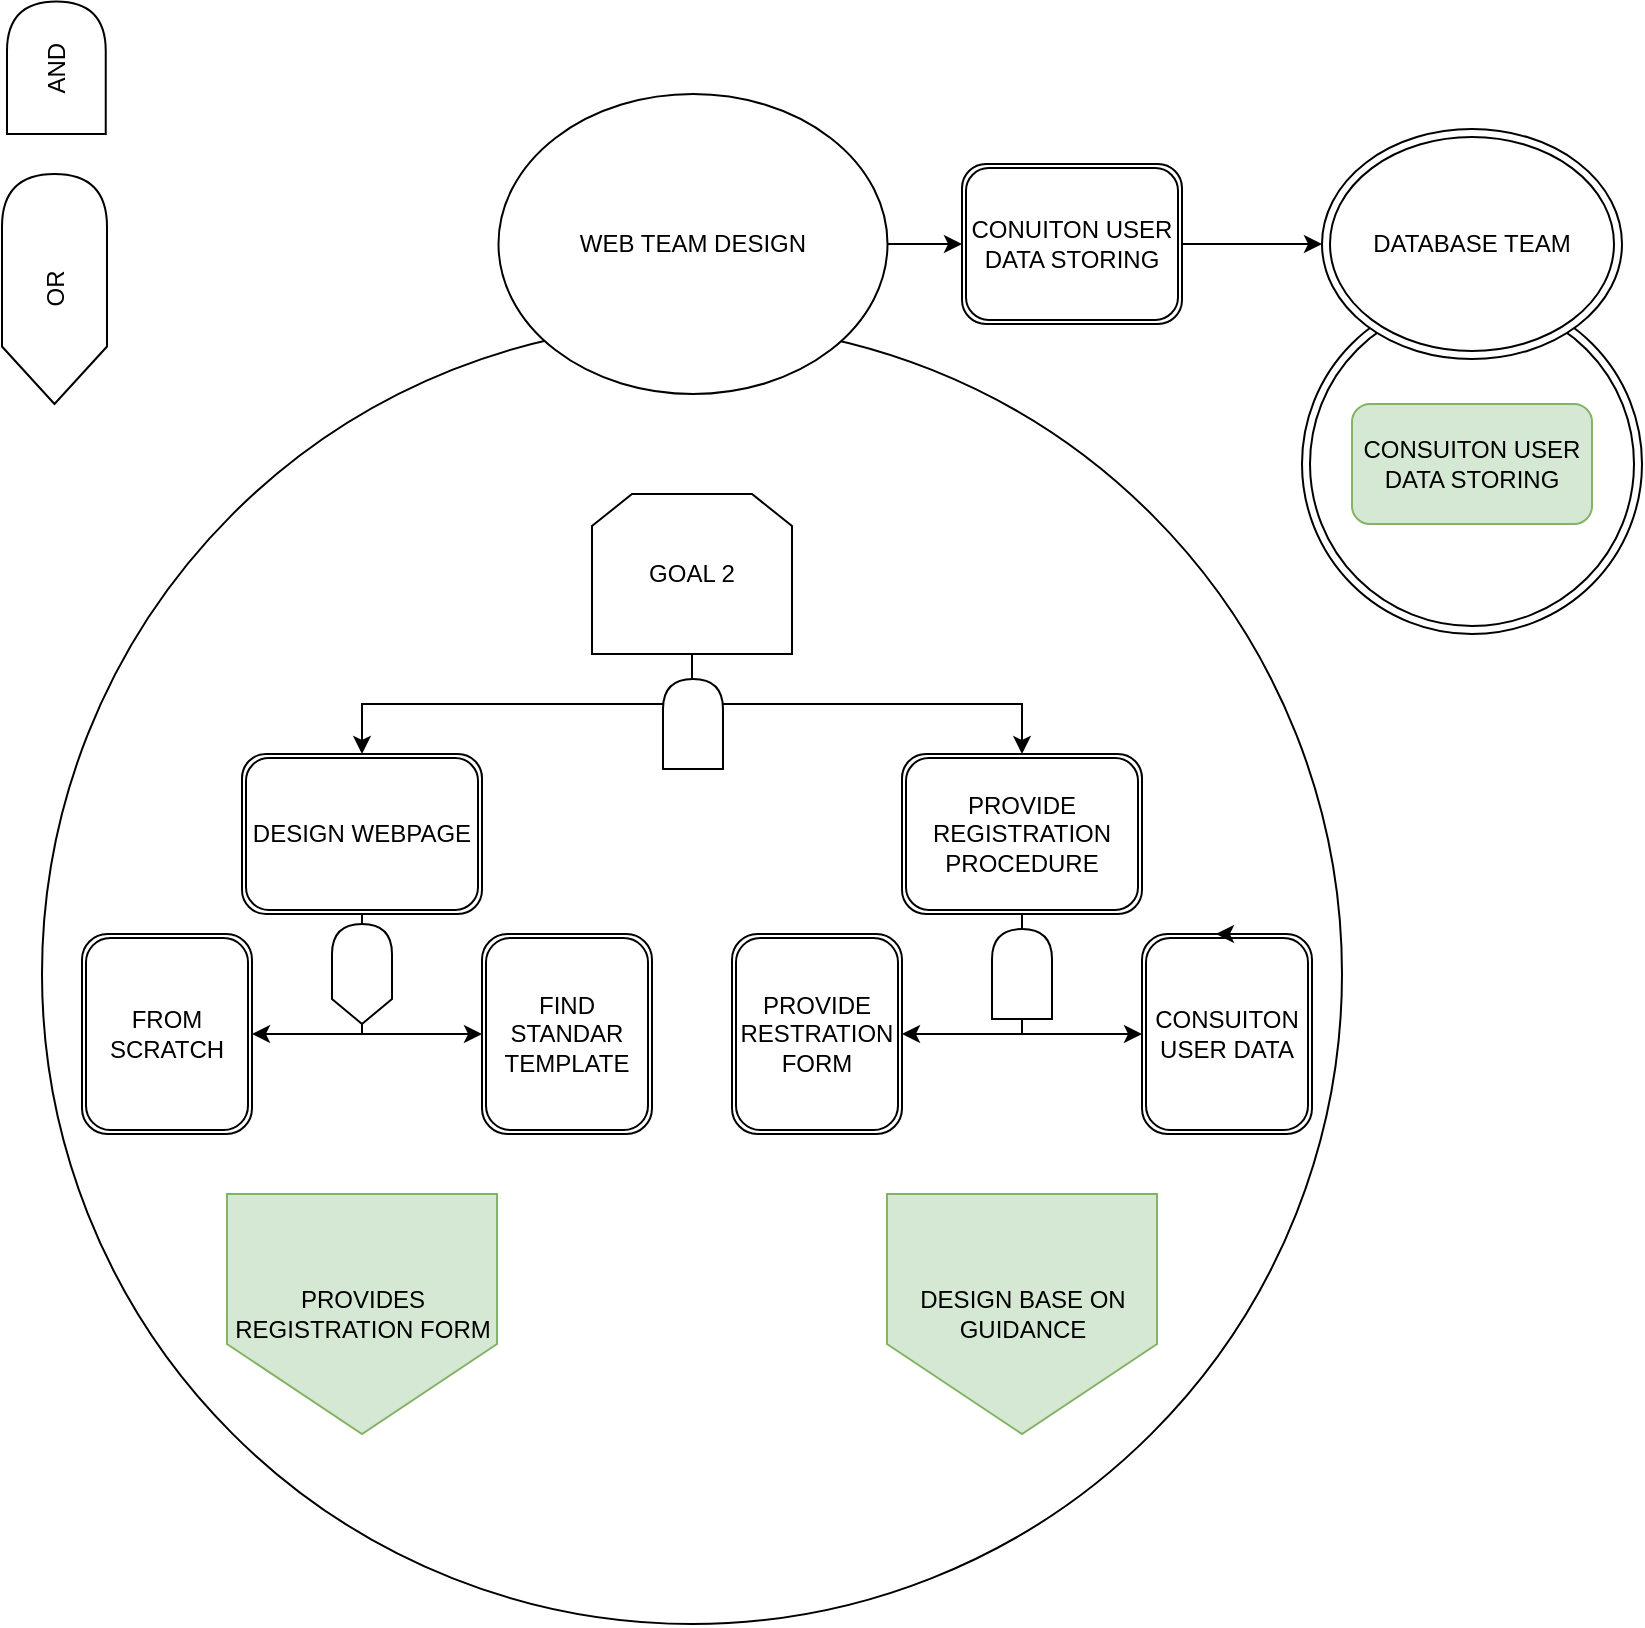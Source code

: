 <mxfile version="22.1.11" type="github">
  <diagram name="Page-1" id="gPMFRu9UwfF3rma0SvBa">
    <mxGraphModel dx="2074" dy="1110" grid="1" gridSize="10" guides="1" tooltips="1" connect="1" arrows="1" fold="1" page="1" pageScale="1" pageWidth="850" pageHeight="1100" math="0" shadow="0">
      <root>
        <mxCell id="0" />
        <mxCell id="1" parent="0" />
        <mxCell id="enqMdFXd455uhXVLEuNX-53" value="" style="ellipse;shape=doubleEllipse;whiteSpace=wrap;html=1;aspect=fixed;" vertex="1" parent="1">
          <mxGeometry x="730" y="210" width="170" height="170" as="geometry" />
        </mxCell>
        <mxCell id="enqMdFXd455uhXVLEuNX-1" value="" style="ellipse;whiteSpace=wrap;html=1;fontStyle=1" vertex="1" parent="1">
          <mxGeometry x="100" y="225" width="650" height="650" as="geometry" />
        </mxCell>
        <mxCell id="enqMdFXd455uhXVLEuNX-15" style="edgeStyle=orthogonalEdgeStyle;rounded=0;orthogonalLoop=1;jettySize=auto;html=1;exitX=0.5;exitY=1;exitDx=0;exitDy=0;entryX=0.5;entryY=0;entryDx=0;entryDy=0;" edge="1" parent="1" source="enqMdFXd455uhXVLEuNX-2" target="enqMdFXd455uhXVLEuNX-5">
          <mxGeometry relative="1" as="geometry" />
        </mxCell>
        <mxCell id="enqMdFXd455uhXVLEuNX-16" style="edgeStyle=orthogonalEdgeStyle;rounded=0;orthogonalLoop=1;jettySize=auto;html=1;exitX=0.5;exitY=1;exitDx=0;exitDy=0;" edge="1" parent="1" source="enqMdFXd455uhXVLEuNX-2" target="enqMdFXd455uhXVLEuNX-6">
          <mxGeometry relative="1" as="geometry" />
        </mxCell>
        <mxCell id="enqMdFXd455uhXVLEuNX-2" value="GOAL 2&lt;br&gt;" style="shape=loopLimit;whiteSpace=wrap;html=1;" vertex="1" parent="1">
          <mxGeometry x="375" y="310" width="100" height="80" as="geometry" />
        </mxCell>
        <mxCell id="enqMdFXd455uhXVLEuNX-28" style="edgeStyle=orthogonalEdgeStyle;rounded=0;orthogonalLoop=1;jettySize=auto;html=1;exitX=0.5;exitY=1;exitDx=0;exitDy=0;entryX=1;entryY=0.5;entryDx=0;entryDy=0;" edge="1" parent="1" source="enqMdFXd455uhXVLEuNX-5" target="enqMdFXd455uhXVLEuNX-17">
          <mxGeometry relative="1" as="geometry" />
        </mxCell>
        <mxCell id="enqMdFXd455uhXVLEuNX-29" style="edgeStyle=orthogonalEdgeStyle;rounded=0;orthogonalLoop=1;jettySize=auto;html=1;entryX=0;entryY=0.5;entryDx=0;entryDy=0;" edge="1" parent="1" source="enqMdFXd455uhXVLEuNX-34" target="enqMdFXd455uhXVLEuNX-21">
          <mxGeometry relative="1" as="geometry">
            <Array as="points">
              <mxPoint x="260" y="580" />
            </Array>
          </mxGeometry>
        </mxCell>
        <mxCell id="enqMdFXd455uhXVLEuNX-5" value="DESIGN WEBPAGE" style="shape=ext;double=1;rounded=1;whiteSpace=wrap;html=1;" vertex="1" parent="1">
          <mxGeometry x="200" y="440" width="120" height="80" as="geometry" />
        </mxCell>
        <mxCell id="enqMdFXd455uhXVLEuNX-31" style="edgeStyle=orthogonalEdgeStyle;rounded=0;orthogonalLoop=1;jettySize=auto;html=1;entryX=1;entryY=0.5;entryDx=0;entryDy=0;" edge="1" parent="1" source="enqMdFXd455uhXVLEuNX-6" target="enqMdFXd455uhXVLEuNX-20">
          <mxGeometry relative="1" as="geometry" />
        </mxCell>
        <mxCell id="enqMdFXd455uhXVLEuNX-32" style="edgeStyle=orthogonalEdgeStyle;rounded=0;orthogonalLoop=1;jettySize=auto;html=1;entryX=0;entryY=0.5;entryDx=0;entryDy=0;" edge="1" parent="1" source="enqMdFXd455uhXVLEuNX-37" target="enqMdFXd455uhXVLEuNX-22">
          <mxGeometry relative="1" as="geometry">
            <Array as="points">
              <mxPoint x="590" y="580" />
            </Array>
          </mxGeometry>
        </mxCell>
        <mxCell id="enqMdFXd455uhXVLEuNX-6" value="PROVIDE REGISTRATION PROCEDURE" style="shape=ext;double=1;rounded=1;whiteSpace=wrap;html=1;" vertex="1" parent="1">
          <mxGeometry x="530" y="440" width="120" height="80" as="geometry" />
        </mxCell>
        <mxCell id="enqMdFXd455uhXVLEuNX-17" value="FROM SCRATCH" style="shape=ext;double=1;rounded=1;whiteSpace=wrap;html=1;" vertex="1" parent="1">
          <mxGeometry x="120" y="530" width="85" height="100" as="geometry" />
        </mxCell>
        <mxCell id="enqMdFXd455uhXVLEuNX-20" value="PROVIDE RESTRATION FORM" style="shape=ext;double=1;rounded=1;whiteSpace=wrap;html=1;" vertex="1" parent="1">
          <mxGeometry x="445" y="530" width="85" height="100" as="geometry" />
        </mxCell>
        <mxCell id="enqMdFXd455uhXVLEuNX-21" value="FIND STANDAR TEMPLATE" style="shape=ext;double=1;rounded=1;whiteSpace=wrap;html=1;" vertex="1" parent="1">
          <mxGeometry x="320" y="530" width="85" height="100" as="geometry" />
        </mxCell>
        <mxCell id="enqMdFXd455uhXVLEuNX-22" value="CONSUITON USER DATA" style="shape=ext;double=1;rounded=1;whiteSpace=wrap;html=1;" vertex="1" parent="1">
          <mxGeometry x="650" y="530" width="85" height="100" as="geometry" />
        </mxCell>
        <mxCell id="enqMdFXd455uhXVLEuNX-23" value="PROVIDES REGISTRATION FORM" style="shape=offPageConnector;whiteSpace=wrap;html=1;fillColor=#d5e8d4;strokeColor=#82b366;" vertex="1" parent="1">
          <mxGeometry x="192.5" y="660" width="135" height="120" as="geometry" />
        </mxCell>
        <mxCell id="enqMdFXd455uhXVLEuNX-25" style="edgeStyle=orthogonalEdgeStyle;rounded=0;orthogonalLoop=1;jettySize=auto;html=1;entryX=0.435;entryY=0;entryDx=0;entryDy=0;entryPerimeter=0;" edge="1" parent="1" target="enqMdFXd455uhXVLEuNX-22">
          <mxGeometry relative="1" as="geometry">
            <mxPoint x="714" y="530" as="sourcePoint" />
          </mxGeometry>
        </mxCell>
        <mxCell id="enqMdFXd455uhXVLEuNX-27" value="DESIGN BASE ON GUIDANCE" style="shape=offPageConnector;whiteSpace=wrap;html=1;fillColor=#d5e8d4;strokeColor=#82b366;" vertex="1" parent="1">
          <mxGeometry x="522.5" y="660" width="135" height="120" as="geometry" />
        </mxCell>
        <mxCell id="enqMdFXd455uhXVLEuNX-34" value="" style="shape=display;whiteSpace=wrap;html=1;rotation=-90;" vertex="1" parent="1">
          <mxGeometry x="235" y="535" width="50" height="30" as="geometry" />
        </mxCell>
        <mxCell id="enqMdFXd455uhXVLEuNX-37" value="" style="shape=delay;whiteSpace=wrap;html=1;rotation=-90;" vertex="1" parent="1">
          <mxGeometry x="567.5" y="535" width="45" height="30" as="geometry" />
        </mxCell>
        <mxCell id="enqMdFXd455uhXVLEuNX-40" value="" style="shape=delay;whiteSpace=wrap;html=1;rotation=-90;" vertex="1" parent="1">
          <mxGeometry x="403" y="410" width="45" height="30" as="geometry" />
        </mxCell>
        <mxCell id="enqMdFXd455uhXVLEuNX-41" value="AND" style="shape=delay;whiteSpace=wrap;html=1;rotation=-90;" vertex="1" parent="1">
          <mxGeometry x="74.06" y="72.2" width="66.25" height="49.37" as="geometry" />
        </mxCell>
        <mxCell id="enqMdFXd455uhXVLEuNX-44" value="OR" style="shape=display;whiteSpace=wrap;html=1;rotation=-90;" vertex="1" parent="1">
          <mxGeometry x="48.75" y="181.25" width="115" height="52.5" as="geometry" />
        </mxCell>
        <mxCell id="enqMdFXd455uhXVLEuNX-51" style="edgeStyle=orthogonalEdgeStyle;rounded=0;orthogonalLoop=1;jettySize=auto;html=1;entryX=0;entryY=0.5;entryDx=0;entryDy=0;" edge="1" parent="1" source="enqMdFXd455uhXVLEuNX-48" target="enqMdFXd455uhXVLEuNX-49">
          <mxGeometry relative="1" as="geometry" />
        </mxCell>
        <mxCell id="enqMdFXd455uhXVLEuNX-48" value="WEB TEAM DESIGN" style="ellipse;whiteSpace=wrap;html=1;" vertex="1" parent="1">
          <mxGeometry x="328.25" y="110" width="194.5" height="150" as="geometry" />
        </mxCell>
        <mxCell id="enqMdFXd455uhXVLEuNX-54" style="edgeStyle=orthogonalEdgeStyle;rounded=0;orthogonalLoop=1;jettySize=auto;html=1;entryX=0;entryY=0.5;entryDx=0;entryDy=0;" edge="1" parent="1" source="enqMdFXd455uhXVLEuNX-49" target="enqMdFXd455uhXVLEuNX-52">
          <mxGeometry relative="1" as="geometry" />
        </mxCell>
        <mxCell id="enqMdFXd455uhXVLEuNX-49" value="CONUITON USER DATA STORING" style="shape=ext;double=1;rounded=1;whiteSpace=wrap;html=1;" vertex="1" parent="1">
          <mxGeometry x="560" y="145" width="110" height="80" as="geometry" />
        </mxCell>
        <mxCell id="enqMdFXd455uhXVLEuNX-52" value="DATABASE TEAM" style="ellipse;shape=doubleEllipse;whiteSpace=wrap;html=1;" vertex="1" parent="1">
          <mxGeometry x="740" y="127.5" width="150" height="115" as="geometry" />
        </mxCell>
        <mxCell id="enqMdFXd455uhXVLEuNX-55" value="CONSUITON USER DATA STORING" style="rounded=1;whiteSpace=wrap;html=1;fillColor=#d5e8d4;strokeColor=#82b366;" vertex="1" parent="1">
          <mxGeometry x="755" y="265" width="120" height="60" as="geometry" />
        </mxCell>
      </root>
    </mxGraphModel>
  </diagram>
</mxfile>

